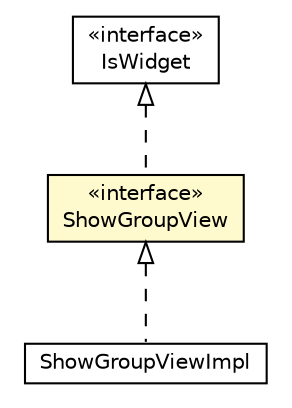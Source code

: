 #!/usr/local/bin/dot
#
# Class diagram 
# Generated by UMLGraph version 5.4 (http://www.umlgraph.org/)
#

digraph G {
	edge [fontname="Helvetica",fontsize=10,labelfontname="Helvetica",labelfontsize=10];
	node [fontname="Helvetica",fontsize=10,shape=plaintext];
	nodesep=0.25;
	ranksep=0.5;
	// hu.sch.kfc.client.ui.view.impl.ShowGroupViewImpl
	c6407 [label=<<table title="hu.sch.kfc.client.ui.view.impl.ShowGroupViewImpl" border="0" cellborder="1" cellspacing="0" cellpadding="2" port="p" href="./impl/ShowGroupViewImpl.html">
		<tr><td><table border="0" cellspacing="0" cellpadding="1">
<tr><td align="center" balign="center"> ShowGroupViewImpl </td></tr>
		</table></td></tr>
		</table>>, URL="./impl/ShowGroupViewImpl.html", fontname="Helvetica", fontcolor="black", fontsize=10.0];
	// hu.sch.kfc.client.ui.view.ShowGroupView
	c6409 [label=<<table title="hu.sch.kfc.client.ui.view.ShowGroupView" border="0" cellborder="1" cellspacing="0" cellpadding="2" port="p" bgcolor="lemonChiffon" href="./ShowGroupView.html">
		<tr><td><table border="0" cellspacing="0" cellpadding="1">
<tr><td align="center" balign="center"> &#171;interface&#187; </td></tr>
<tr><td align="center" balign="center"> ShowGroupView </td></tr>
		</table></td></tr>
		</table>>, URL="./ShowGroupView.html", fontname="Helvetica", fontcolor="black", fontsize=10.0];
	//hu.sch.kfc.client.ui.view.impl.ShowGroupViewImpl implements hu.sch.kfc.client.ui.view.ShowGroupView
	c6409:p -> c6407:p [dir=back,arrowtail=empty,style=dashed];
	//hu.sch.kfc.client.ui.view.ShowGroupView implements com.google.gwt.user.client.ui.IsWidget
	c6450:p -> c6409:p [dir=back,arrowtail=empty,style=dashed];
	// com.google.gwt.user.client.ui.IsWidget
	c6450 [label=<<table title="com.google.gwt.user.client.ui.IsWidget" border="0" cellborder="1" cellspacing="0" cellpadding="2" port="p">
		<tr><td><table border="0" cellspacing="0" cellpadding="1">
<tr><td align="center" balign="center"> &#171;interface&#187; </td></tr>
<tr><td align="center" balign="center"> IsWidget </td></tr>
		</table></td></tr>
		</table>>, URL="null", fontname="Helvetica", fontcolor="black", fontsize=10.0];
}

